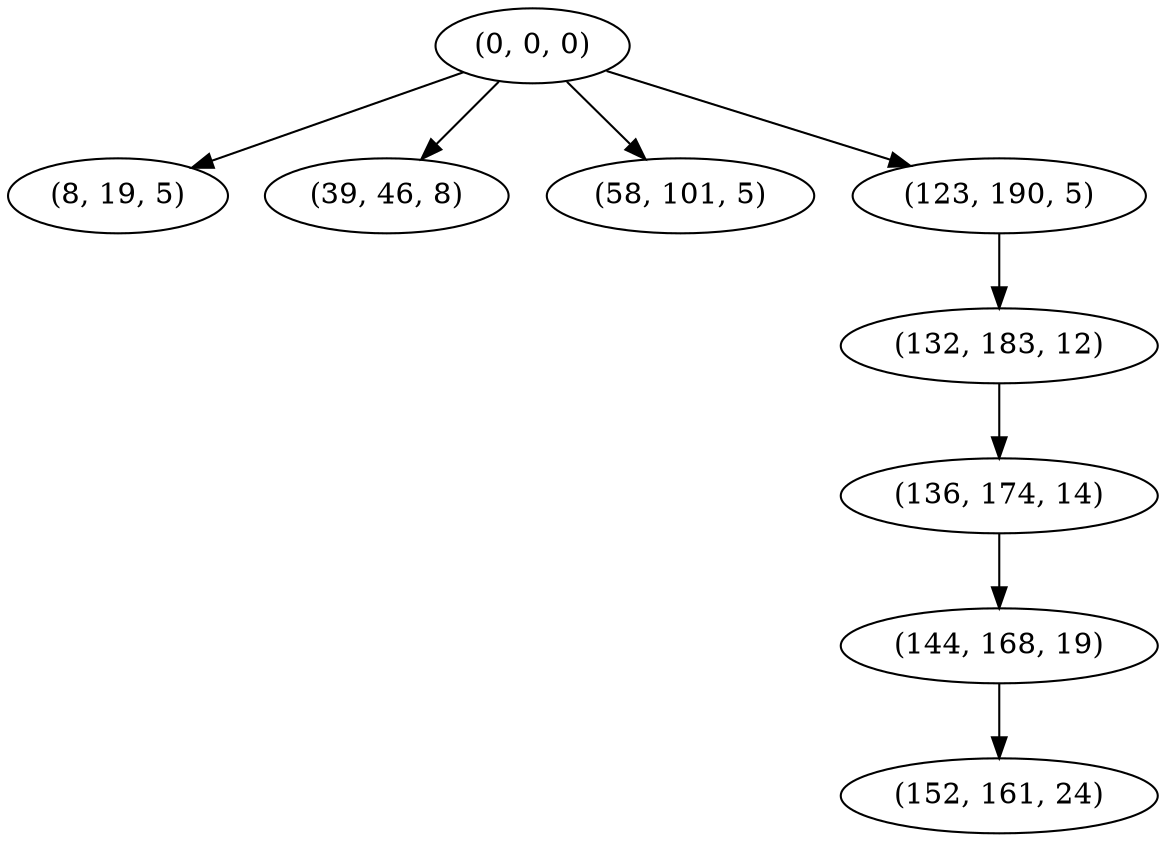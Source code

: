 digraph tree {
    "(0, 0, 0)";
    "(8, 19, 5)";
    "(39, 46, 8)";
    "(58, 101, 5)";
    "(123, 190, 5)";
    "(132, 183, 12)";
    "(136, 174, 14)";
    "(144, 168, 19)";
    "(152, 161, 24)";
    "(0, 0, 0)" -> "(8, 19, 5)";
    "(0, 0, 0)" -> "(39, 46, 8)";
    "(0, 0, 0)" -> "(58, 101, 5)";
    "(0, 0, 0)" -> "(123, 190, 5)";
    "(123, 190, 5)" -> "(132, 183, 12)";
    "(132, 183, 12)" -> "(136, 174, 14)";
    "(136, 174, 14)" -> "(144, 168, 19)";
    "(144, 168, 19)" -> "(152, 161, 24)";
}
